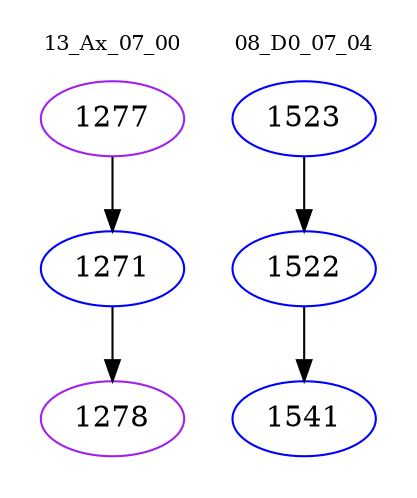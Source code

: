 digraph{
subgraph cluster_0 {
color = white
label = "13_Ax_07_00";
fontsize=10;
T0_1277 [label="1277", color="purple"]
T0_1277 -> T0_1271 [color="black"]
T0_1271 [label="1271", color="blue"]
T0_1271 -> T0_1278 [color="black"]
T0_1278 [label="1278", color="purple"]
}
subgraph cluster_1 {
color = white
label = "08_D0_07_04";
fontsize=10;
T1_1523 [label="1523", color="blue"]
T1_1523 -> T1_1522 [color="black"]
T1_1522 [label="1522", color="blue"]
T1_1522 -> T1_1541 [color="black"]
T1_1541 [label="1541", color="blue"]
}
}
